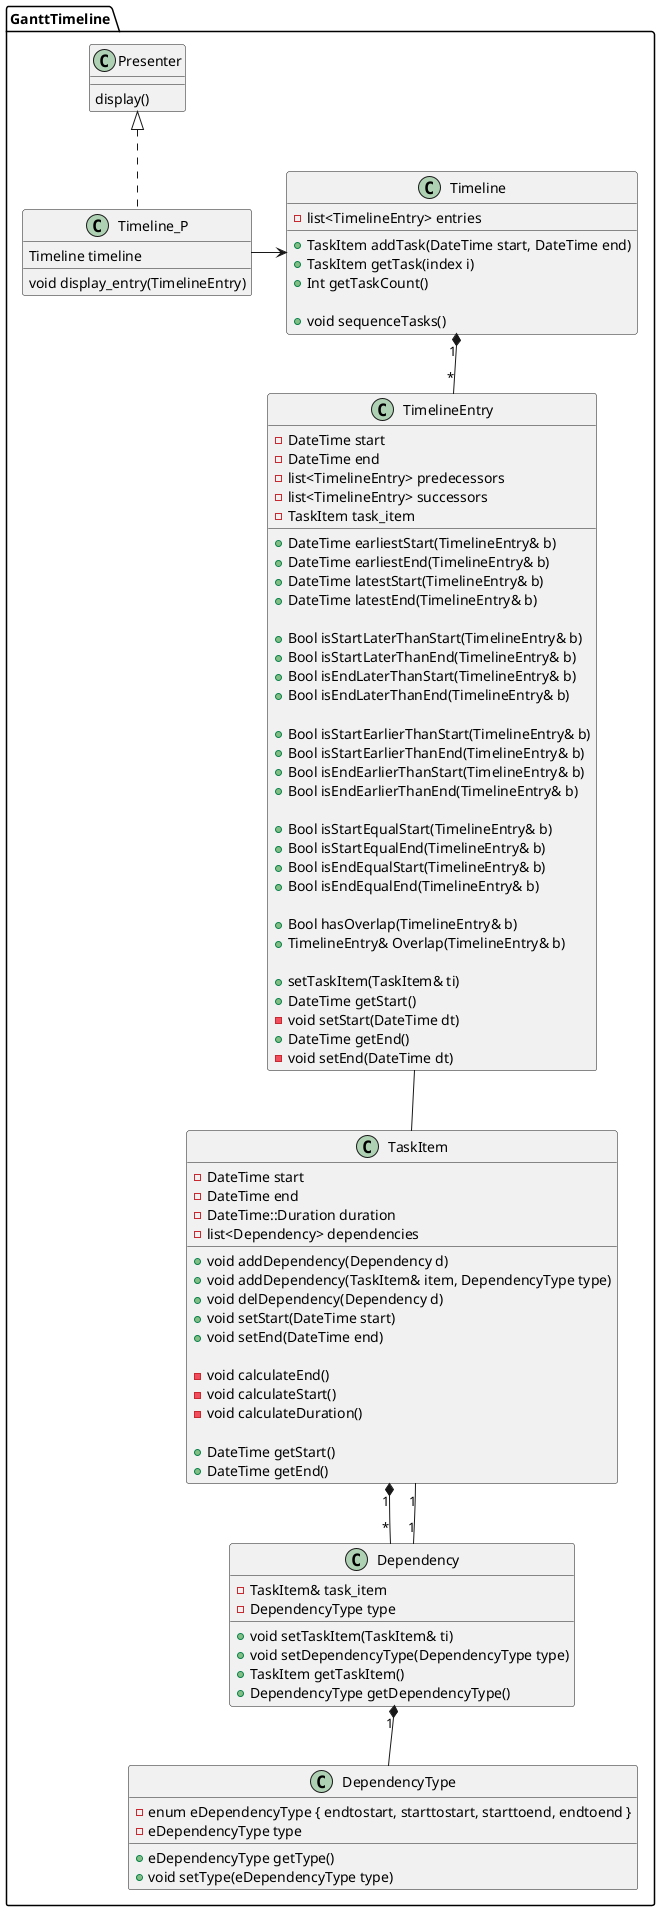 @startuml Gantt-Timeline.png

namespace GanttTimeline {
   class Presenter {
      display()
   }

   class Timeline_P implements Presenter {
      Timeline timeline
      
      void display_entry(TimelineEntry)
   }

   Timeline_P -> Timeline

   class TimelineEntry {
      -DateTime start
      -DateTime end
      -list<TimelineEntry> predecessors
      -list<TimelineEntry> successors
      -TaskItem task_item
      
      +DateTime earliestStart(TimelineEntry& b)
      +DateTime earliestEnd(TimelineEntry& b)
      +DateTime latestStart(TimelineEntry& b)
      +DateTime latestEnd(TimelineEntry& b)

      +Bool isStartLaterThanStart(TimelineEntry& b)
      +Bool isStartLaterThanEnd(TimelineEntry& b)
      +Bool isEndLaterThanStart(TimelineEntry& b)
      +Bool isEndLaterThanEnd(TimelineEntry& b)

      +Bool isStartEarlierThanStart(TimelineEntry& b)
      +Bool isStartEarlierThanEnd(TimelineEntry& b)
      +Bool isEndEarlierThanStart(TimelineEntry& b)
      +Bool isEndEarlierThanEnd(TimelineEntry& b)
      
      +Bool isStartEqualStart(TimelineEntry& b)
      +Bool isStartEqualEnd(TimelineEntry& b)
      +Bool isEndEqualStart(TimelineEntry& b)
      +Bool isEndEqualEnd(TimelineEntry& b)
      
      +Bool hasOverlap(TimelineEntry& b)
      +TimelineEntry& Overlap(TimelineEntry& b)
      
      +setTaskItem(TaskItem& ti)
      +DateTime getStart()
      -void setStart(DateTime dt)
      +DateTime getEnd()
      -void setEnd(DateTime dt)
   }

   class TaskItem {
      -DateTime start
      -DateTime end
      -DateTime::Duration duration
      -list<Dependency> dependencies
      
      +void addDependency(Dependency d)
      +void addDependency(TaskItem& item, DependencyType type)
      +void delDependency(Dependency d)
      +void setStart(DateTime start)
      +void setEnd(DateTime end)

      -void calculateEnd()
      -void calculateStart()
      -void calculateDuration()

      +DateTime getStart()
      +DateTime getEnd()
   }

   class Dependency {
      -TaskItem& task_item
      -DependencyType type
      
      +void setTaskItem(TaskItem& ti)
      +void setDependencyType(DependencyType type)
      +TaskItem getTaskItem()
      +DependencyType getDependencyType()
   }


   ' NB: Timeline::addTask also adds the wrapping TimelineEntry and puts it in the entries list 
   class Timeline {
      -list<TimelineEntry> entries

      +TaskItem addTask(DateTime start, DateTime end)
      +TaskItem getTask(index i)
      +Int getTaskCount()
      
      +void sequenceTasks()
   }

   class DependencyType {
      -enum eDependencyType { endtostart, starttostart, starttoend, endtoend }
      -eDependencyType type

      +eDependencyType getType()
      +void setType(eDependencyType type)
   }

   Timeline "1" *-- "*" TimelineEntry
   TimelineEntry -- TaskItem
   TaskItem "1" *-- "*" Dependency
   Dependency "1" *-- DependencyType
   Dependency "1" -- "1" TaskItem
}

@enduml